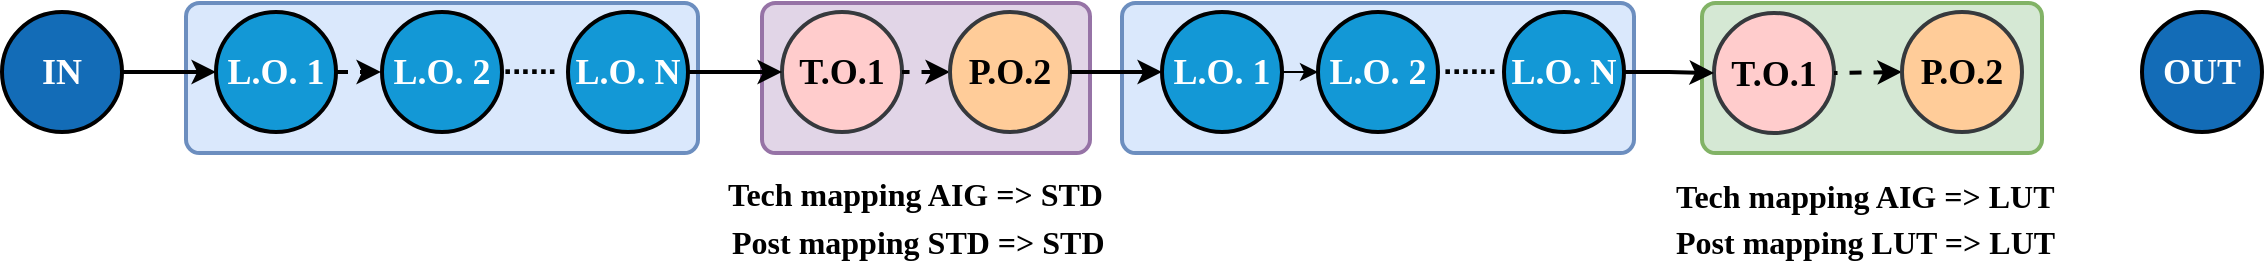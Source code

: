 <mxfile version="26.0.2">
  <diagram name="第 1 页" id="BYLMfou5CTJKFt67lV0u">
    <mxGraphModel dx="1110" dy="279" grid="1" gridSize="10" guides="1" tooltips="1" connect="1" arrows="1" fold="1" page="1" pageScale="1" pageWidth="500" pageHeight="420" math="0" shadow="0">
      <root>
        <mxCell id="0" />
        <mxCell id="1" parent="0" />
        <mxCell id="Ae0JqBP-xcse2WlZujs8-57" value="" style="rounded=1;whiteSpace=wrap;html=1;arcSize=9;fillColor=#e1d5e7;strokeColor=#9673a6;strokeWidth=2;" parent="1" vertex="1">
          <mxGeometry x="390" y="430.5" width="164" height="75" as="geometry" />
        </mxCell>
        <mxCell id="Ae0JqBP-xcse2WlZujs8-32" value="" style="rounded=1;whiteSpace=wrap;html=1;arcSize=9;fillColor=#dae8fc;strokeColor=#6c8ebf;strokeWidth=2;" parent="1" vertex="1">
          <mxGeometry x="102" y="430.5" width="256" height="75" as="geometry" />
        </mxCell>
        <mxCell id="Ae0JqBP-xcse2WlZujs8-10" value="&lt;font color=&quot;#ffffff&quot; face=&quot;Times New Roman&quot; style=&quot;font-size: 18px;&quot;&gt;&lt;b&gt;L.O. 1&lt;/b&gt;&lt;/font&gt;" style="ellipse;whiteSpace=wrap;html=1;aspect=fixed;strokeWidth=2;fillColor=#1398D6;" parent="1" vertex="1">
          <mxGeometry x="117" y="435" width="60" height="60" as="geometry" />
        </mxCell>
        <mxCell id="Ae0JqBP-xcse2WlZujs8-11" value="&lt;b style=&quot;font-family: &amp;quot;Times New Roman&amp;quot;; font-size: 18px;&quot;&gt;&lt;font color=&quot;#ffffff&quot;&gt;L.O. N&lt;/font&gt;&lt;/b&gt;" style="ellipse;whiteSpace=wrap;html=1;aspect=fixed;strokeWidth=2;fillColor=#1398D6;" parent="1" vertex="1">
          <mxGeometry x="293" y="435" width="60" height="60" as="geometry" />
        </mxCell>
        <mxCell id="Ae0JqBP-xcse2WlZujs8-15" style="edgeStyle=orthogonalEdgeStyle;rounded=0;orthogonalLoop=1;jettySize=auto;html=1;strokeWidth=2;entryX=0;entryY=0.5;entryDx=0;entryDy=0;" parent="1" source="Ae0JqBP-xcse2WlZujs8-13" target="Ae0JqBP-xcse2WlZujs8-10" edge="1">
          <mxGeometry relative="1" as="geometry">
            <mxPoint x="120" y="465" as="targetPoint" />
          </mxGeometry>
        </mxCell>
        <mxCell id="Ae0JqBP-xcse2WlZujs8-13" value="&lt;b style=&quot;font-family: &amp;quot;Times New Roman&amp;quot;; font-size: 18px;&quot;&gt;&lt;font color=&quot;#ffffff&quot;&gt;IN&lt;/font&gt;&lt;/b&gt;" style="ellipse;whiteSpace=wrap;html=1;aspect=fixed;strokeWidth=2;fillColor=#136cb7;" parent="1" vertex="1">
          <mxGeometry x="10" y="435" width="60" height="60" as="geometry" />
        </mxCell>
        <mxCell id="Ae0JqBP-xcse2WlZujs8-33" value="" style="rounded=1;whiteSpace=wrap;html=1;arcSize=9;fillColor=#d5e8d4;strokeColor=#82b366;strokeWidth=2;" parent="1" vertex="1">
          <mxGeometry x="860" y="430.5" width="170" height="75" as="geometry" />
        </mxCell>
        <mxCell id="Ae0JqBP-xcse2WlZujs8-35" value="&lt;font face=&quot;Times New Roman&quot; style=&quot;font-size: 18px;&quot;&gt;&lt;b&gt;T.O.1&lt;/b&gt;&lt;/font&gt;" style="ellipse;whiteSpace=wrap;html=1;aspect=fixed;strokeWidth=2;fillColor=#ffcccc;strokeColor=#36393d;" parent="1" vertex="1">
          <mxGeometry x="866" y="435.5" width="60" height="60" as="geometry" />
        </mxCell>
        <mxCell id="Ae0JqBP-xcse2WlZujs8-36" style="rounded=0;orthogonalLoop=1;jettySize=auto;html=1;entryX=1;entryY=0.5;entryDx=0;entryDy=0;exitX=0;exitY=0.5;exitDx=0;exitDy=0;strokeWidth=2;startArrow=classic;startFill=1;dashed=1;endArrow=none;endFill=0;" parent="1" source="Ae0JqBP-xcse2WlZujs8-38" target="Ae0JqBP-xcse2WlZujs8-35" edge="1">
          <mxGeometry relative="1" as="geometry" />
        </mxCell>
        <mxCell id="Ae0JqBP-xcse2WlZujs8-38" value="&lt;b style=&quot;font-family: &amp;quot;Times New Roman&amp;quot;; font-size: 18px;&quot;&gt;P.O.2&lt;/b&gt;" style="ellipse;whiteSpace=wrap;html=1;aspect=fixed;strokeWidth=2;fillColor=#ffcc99;strokeColor=#36393d;" parent="1" vertex="1">
          <mxGeometry x="960" y="435" width="60" height="60" as="geometry" />
        </mxCell>
        <mxCell id="Ae0JqBP-xcse2WlZujs8-47" value="&lt;font face=&quot;Times New Roman&quot; style=&quot;font-size: 18px;&quot;&gt;&lt;b&gt;T.O.1&lt;/b&gt;&lt;/font&gt;" style="ellipse;whiteSpace=wrap;html=1;aspect=fixed;strokeWidth=2;fillColor=#ffcccc;strokeColor=#36393d;" parent="1" vertex="1">
          <mxGeometry x="400" y="435" width="60" height="60" as="geometry" />
        </mxCell>
        <mxCell id="Ae0JqBP-xcse2WlZujs8-48" style="rounded=0;orthogonalLoop=1;jettySize=auto;html=1;entryX=1;entryY=0.5;entryDx=0;entryDy=0;exitX=0;exitY=0.5;exitDx=0;exitDy=0;strokeWidth=2;startArrow=classic;startFill=1;dashed=1;endArrow=none;endFill=0;" parent="1" source="Ae0JqBP-xcse2WlZujs8-50" target="Ae0JqBP-xcse2WlZujs8-47" edge="1">
          <mxGeometry relative="1" as="geometry" />
        </mxCell>
        <mxCell id="Ae0JqBP-xcse2WlZujs8-50" value="&lt;b style=&quot;font-family: &amp;quot;Times New Roman&amp;quot;; font-size: 18px;&quot;&gt;P.O.2&lt;/b&gt;" style="ellipse;whiteSpace=wrap;html=1;aspect=fixed;strokeWidth=2;fillColor=#ffcc99;strokeColor=#36393d;" parent="1" vertex="1">
          <mxGeometry x="484" y="435" width="60" height="60" as="geometry" />
        </mxCell>
        <mxCell id="Ae0JqBP-xcse2WlZujs8-58" value="&lt;p style=&quot;language:zh-CN;margin-top:0pt;margin-bottom:0pt;margin-left:0in;&lt;br/&gt;text-align:center;direction:ltr;unicode-bidi:embed;mso-line-break-override:&lt;br/&gt;none;word-break:normal;punctuation-wrap:hanging&quot;&gt;&lt;span style=&quot;font-size:12.0pt;&lt;br/&gt;font-family:&amp;quot;Times New Roman&amp;quot;;mso-ascii-font-family:&amp;quot;Times New Roman&amp;quot;;&lt;br/&gt;mso-fareast-font-family:等线;mso-bidi-font-family:&amp;quot;Times New Roman&amp;quot;;mso-fareast-theme-font:&lt;br/&gt;minor-fareast;color:black;mso-color-index:1;mso-font-kerning:12.0pt;language:&lt;br/&gt;en-US;font-weight:bold;mso-style-textfill-type:solid;mso-style-textfill-fill-themecolor:&lt;br/&gt;text1;mso-style-textfill-fill-color:black;mso-style-textfill-fill-alpha:100.0%&quot;&gt;&lt;font face=&quot;Times New Roman&quot;&gt;Tech mapping AIG =&amp;gt; LUT&lt;/font&gt;&lt;/span&gt;&lt;/p&gt;" style="text;whiteSpace=wrap;html=1;" parent="1" vertex="1">
          <mxGeometry x="845" y="511" width="200" height="30" as="geometry" />
        </mxCell>
        <mxCell id="Ae0JqBP-xcse2WlZujs8-59" value="&lt;p style=&quot;language:zh-CN;margin-top:0pt;margin-bottom:0pt;margin-left:0in;&lt;br/&gt;text-align:center;direction:ltr;unicode-bidi:embed;mso-line-break-override:&lt;br/&gt;none;word-break:normal;punctuation-wrap:hanging&quot;&gt;&lt;span style=&quot;font-size:12.0pt;&lt;br/&gt;font-family:&amp;quot;Times New Roman&amp;quot;;mso-ascii-font-family:&amp;quot;Times New Roman&amp;quot;;&lt;br/&gt;mso-fareast-font-family:等线;mso-bidi-font-family:&amp;quot;Times New Roman&amp;quot;;mso-fareast-theme-font:&lt;br/&gt;minor-fareast;color:black;mso-color-index:1;mso-font-kerning:12.0pt;language:&lt;br/&gt;en-US;font-weight:bold;mso-style-textfill-type:solid;mso-style-textfill-fill-themecolor:&lt;br/&gt;text1;mso-style-textfill-fill-color:black;mso-style-textfill-fill-alpha:100.0%&quot;&gt;&lt;font face=&quot;Times New Roman&quot;&gt;Post mapping LUT =&amp;gt; LUT&lt;/font&gt;&lt;/span&gt;&lt;/p&gt;" style="text;whiteSpace=wrap;html=1;" parent="1" vertex="1">
          <mxGeometry x="845" y="534" width="200" height="30" as="geometry" />
        </mxCell>
        <mxCell id="Ae0JqBP-xcse2WlZujs8-60" value="&lt;p style=&quot;language:zh-CN;margin-top:0pt;margin-bottom:0pt;margin-left:0in;&lt;br/&gt;text-align:center;direction:ltr;unicode-bidi:embed;mso-line-break-override:&lt;br/&gt;none;word-break:normal;punctuation-wrap:hanging&quot;&gt;&lt;span style=&quot;font-size:12.0pt;&lt;br/&gt;font-family:&amp;quot;Times New Roman&amp;quot;;mso-ascii-font-family:&amp;quot;Times New Roman&amp;quot;;&lt;br/&gt;mso-fareast-font-family:等线;mso-bidi-font-family:&amp;quot;Times New Roman&amp;quot;;mso-fareast-theme-font:&lt;br/&gt;minor-fareast;color:black;mso-color-index:1;mso-font-kerning:12.0pt;language:&lt;br/&gt;en-US;font-weight:bold;mso-style-textfill-type:solid;mso-style-textfill-fill-themecolor:&lt;br/&gt;text1;mso-style-textfill-fill-color:black;mso-style-textfill-fill-alpha:100.0%&quot;&gt;&lt;font face=&quot;Times New Roman&quot;&gt;Tech mapping AIG =&amp;gt; STD&lt;/font&gt;&lt;/span&gt;&lt;/p&gt;" style="text;whiteSpace=wrap;html=1;" parent="1" vertex="1">
          <mxGeometry x="371" y="510" width="200" height="30" as="geometry" />
        </mxCell>
        <mxCell id="Ae0JqBP-xcse2WlZujs8-61" value="&lt;p style=&quot;language:zh-CN;margin-top:0pt;margin-bottom:0pt;margin-left:0in;&lt;br/&gt;text-align:center;direction:ltr;unicode-bidi:embed;mso-line-break-override:&lt;br/&gt;none;word-break:normal;punctuation-wrap:hanging&quot;&gt;&lt;span style=&quot;font-size:12.0pt;&lt;br/&gt;font-family:&amp;quot;Times New Roman&amp;quot;;mso-ascii-font-family:&amp;quot;Times New Roman&amp;quot;;&lt;br/&gt;mso-fareast-font-family:等线;mso-bidi-font-family:&amp;quot;Times New Roman&amp;quot;;mso-fareast-theme-font:&lt;br/&gt;minor-fareast;color:black;mso-color-index:1;mso-font-kerning:12.0pt;language:&lt;br/&gt;en-US;font-weight:bold;mso-style-textfill-type:solid;mso-style-textfill-fill-themecolor:&lt;br/&gt;text1;mso-style-textfill-fill-color:black;mso-style-textfill-fill-alpha:100.0%&quot;&gt;&lt;font face=&quot;Times New Roman&quot;&gt;Post mapping STD =&amp;gt; STD&lt;/font&gt;&lt;/span&gt;&lt;/p&gt;" style="text;whiteSpace=wrap;html=1;" parent="1" vertex="1">
          <mxGeometry x="373" y="534" width="200" height="30" as="geometry" />
        </mxCell>
        <mxCell id="pCCU7FPbe3T_Mdn3lP0D-3" value="&lt;b style=&quot;&quot;&gt;&lt;font style=&quot;font-size: 16px;&quot;&gt;......&lt;/font&gt;&lt;/b&gt;" style="text;html=1;align=center;verticalAlign=middle;whiteSpace=wrap;rounded=0;" parent="1" vertex="1">
          <mxGeometry x="249" y="445.57" width="50" height="28.86" as="geometry" />
        </mxCell>
        <mxCell id="pCCU7FPbe3T_Mdn3lP0D-4" value="&lt;b style=&quot;font-family: &amp;quot;Times New Roman&amp;quot;; font-size: 18px;&quot;&gt;&lt;font color=&quot;#ffffff&quot;&gt;L.O. 2&lt;/font&gt;&lt;/b&gt;" style="ellipse;whiteSpace=wrap;html=1;aspect=fixed;strokeWidth=2;fillColor=#1398D6;" parent="1" vertex="1">
          <mxGeometry x="200" y="435" width="60" height="60" as="geometry" />
        </mxCell>
        <mxCell id="pCCU7FPbe3T_Mdn3lP0D-6" value="" style="rounded=1;whiteSpace=wrap;html=1;arcSize=9;fillColor=#dae8fc;strokeColor=#6c8ebf;strokeWidth=2;" parent="1" vertex="1">
          <mxGeometry x="570" y="430.5" width="256" height="75" as="geometry" />
        </mxCell>
        <mxCell id="pCCU7FPbe3T_Mdn3lP0D-7" style="edgeStyle=orthogonalEdgeStyle;rounded=0;orthogonalLoop=1;jettySize=auto;html=1;entryX=0;entryY=0.5;entryDx=0;entryDy=0;" parent="1" source="pCCU7FPbe3T_Mdn3lP0D-8" target="pCCU7FPbe3T_Mdn3lP0D-11" edge="1">
          <mxGeometry relative="1" as="geometry" />
        </mxCell>
        <mxCell id="pCCU7FPbe3T_Mdn3lP0D-8" value="&lt;font color=&quot;#ffffff&quot; face=&quot;Times New Roman&quot; style=&quot;font-size: 18px;&quot;&gt;&lt;b&gt;L.O. 1&lt;/b&gt;&lt;/font&gt;" style="ellipse;whiteSpace=wrap;html=1;aspect=fixed;strokeWidth=2;fillColor=#1398D6;" parent="1" vertex="1">
          <mxGeometry x="590" y="435" width="60" height="60" as="geometry" />
        </mxCell>
        <mxCell id="pCCU7FPbe3T_Mdn3lP0D-9" value="&lt;b style=&quot;font-family: &amp;quot;Times New Roman&amp;quot;; font-size: 18px;&quot;&gt;&lt;font color=&quot;#ffffff&quot;&gt;L.O. N&lt;/font&gt;&lt;/b&gt;" style="ellipse;whiteSpace=wrap;html=1;aspect=fixed;strokeWidth=2;fillColor=#1398D6;" parent="1" vertex="1">
          <mxGeometry x="761" y="435" width="60" height="60" as="geometry" />
        </mxCell>
        <mxCell id="pCCU7FPbe3T_Mdn3lP0D-10" value="&lt;b style=&quot;&quot;&gt;&lt;font style=&quot;font-size: 16px;&quot;&gt;......&lt;/font&gt;&lt;/b&gt;" style="text;html=1;align=center;verticalAlign=middle;whiteSpace=wrap;rounded=0;" parent="1" vertex="1">
          <mxGeometry x="719" y="445.57" width="50" height="28.86" as="geometry" />
        </mxCell>
        <mxCell id="pCCU7FPbe3T_Mdn3lP0D-11" value="&lt;b style=&quot;font-family: &amp;quot;Times New Roman&amp;quot;; font-size: 18px;&quot;&gt;&lt;font color=&quot;#ffffff&quot;&gt;L.O. 2&lt;/font&gt;&lt;/b&gt;" style="ellipse;whiteSpace=wrap;html=1;aspect=fixed;strokeWidth=2;fillColor=#1398D6;" parent="1" vertex="1">
          <mxGeometry x="668" y="435" width="60" height="60" as="geometry" />
        </mxCell>
        <mxCell id="pCCU7FPbe3T_Mdn3lP0D-12" style="edgeStyle=orthogonalEdgeStyle;rounded=0;orthogonalLoop=1;jettySize=auto;html=1;entryX=0;entryY=0.5;entryDx=0;entryDy=0;strokeWidth=2;" parent="1" source="Ae0JqBP-xcse2WlZujs8-50" target="pCCU7FPbe3T_Mdn3lP0D-8" edge="1">
          <mxGeometry relative="1" as="geometry" />
        </mxCell>
        <mxCell id="pCCU7FPbe3T_Mdn3lP0D-14" style="edgeStyle=orthogonalEdgeStyle;rounded=0;orthogonalLoop=1;jettySize=auto;html=1;strokeWidth=2;dashed=1;entryX=0;entryY=0.5;entryDx=0;entryDy=0;exitX=1;exitY=0.5;exitDx=0;exitDy=0;" parent="1" source="Ae0JqBP-xcse2WlZujs8-10" edge="1">
          <mxGeometry relative="1" as="geometry">
            <mxPoint x="152.5" y="464.8" as="sourcePoint" />
            <mxPoint x="199.5" y="464.8" as="targetPoint" />
          </mxGeometry>
        </mxCell>
        <mxCell id="yuHCt1SYs9sluDCAp3Fy-1" value="&lt;b style=&quot;font-family: &amp;quot;Times New Roman&amp;quot;; font-size: 18px;&quot;&gt;&lt;font color=&quot;#ffffff&quot;&gt;OUT&lt;/font&gt;&lt;/b&gt;" style="ellipse;whiteSpace=wrap;html=1;aspect=fixed;strokeWidth=2;fillColor=#136CB7;" parent="1" vertex="1">
          <mxGeometry x="1080" y="435" width="60" height="60" as="geometry" />
        </mxCell>
        <mxCell id="75UuPJR5SjxIfkqsgxxV-1" style="edgeStyle=orthogonalEdgeStyle;rounded=0;orthogonalLoop=1;jettySize=auto;html=1;entryX=0;entryY=0.5;entryDx=0;entryDy=0;strokeWidth=2;exitX=1;exitY=0.5;exitDx=0;exitDy=0;" edge="1" parent="1" source="Ae0JqBP-xcse2WlZujs8-11" target="Ae0JqBP-xcse2WlZujs8-47">
          <mxGeometry relative="1" as="geometry">
            <mxPoint x="554" y="475" as="sourcePoint" />
            <mxPoint x="600" y="475" as="targetPoint" />
          </mxGeometry>
        </mxCell>
        <mxCell id="75UuPJR5SjxIfkqsgxxV-2" style="edgeStyle=orthogonalEdgeStyle;rounded=0;orthogonalLoop=1;jettySize=auto;html=1;entryX=0;entryY=0.5;entryDx=0;entryDy=0;strokeWidth=2;exitX=1;exitY=0.5;exitDx=0;exitDy=0;" edge="1" parent="1" source="pCCU7FPbe3T_Mdn3lP0D-9" target="Ae0JqBP-xcse2WlZujs8-35">
          <mxGeometry relative="1" as="geometry">
            <mxPoint x="363" y="475" as="sourcePoint" />
            <mxPoint x="410" y="475" as="targetPoint" />
          </mxGeometry>
        </mxCell>
      </root>
    </mxGraphModel>
  </diagram>
</mxfile>
